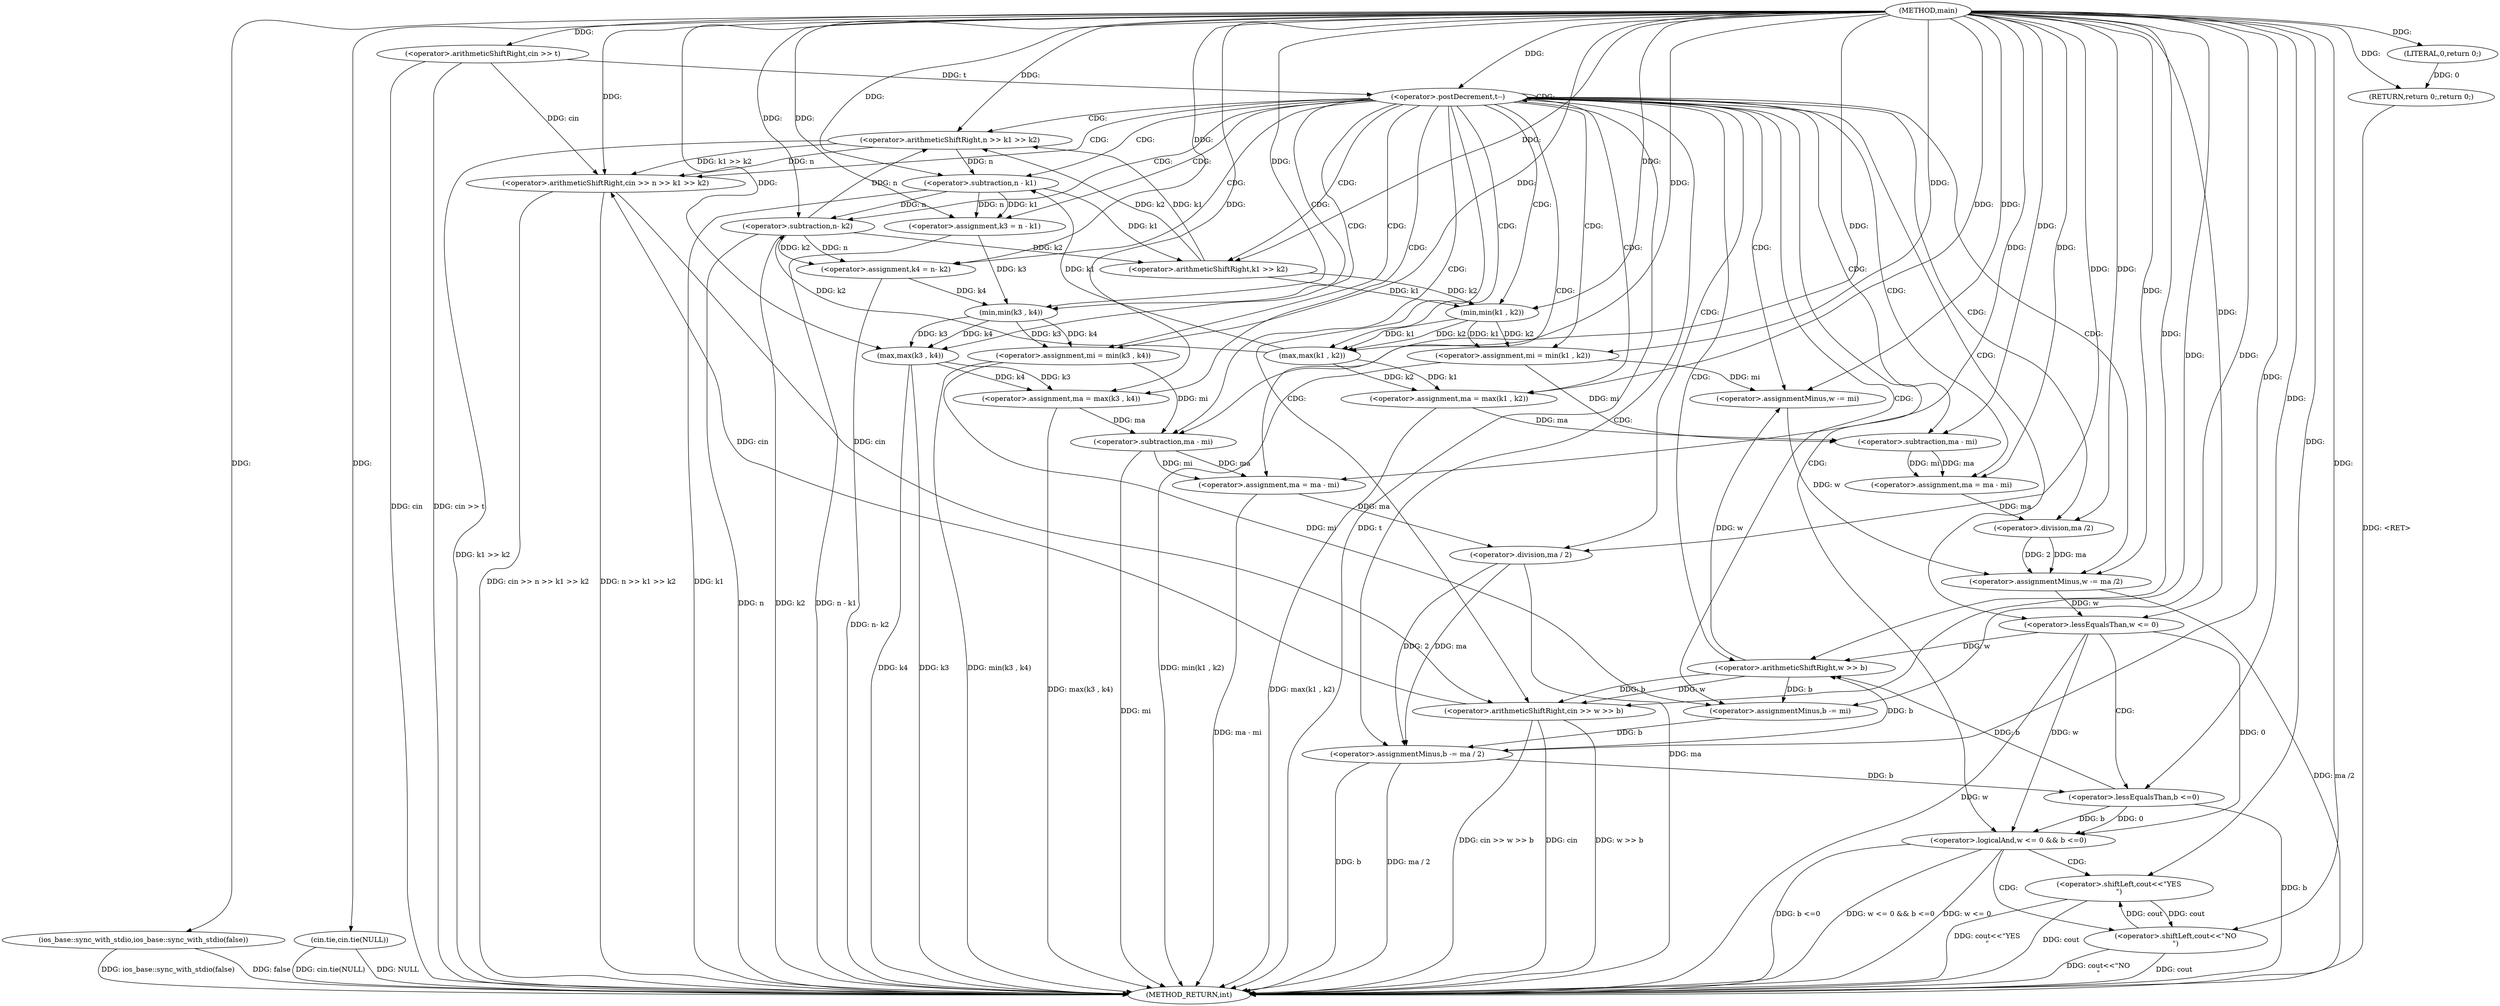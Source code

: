 digraph "main" {  
"1000585" [label = "(METHOD,main)" ]
"1000695" [label = "(METHOD_RETURN,int)" ]
"1000587" [label = "(ios_base::sync_with_stdio,ios_base::sync_with_stdio(false))" ]
"1000589" [label = "(cin.tie,cin.tie(NULL))" ]
"1000592" [label = "(<operator>.arithmeticShiftRight,cin >> t)" ]
"1000693" [label = "(RETURN,return 0;,return 0;)" ]
"1000596" [label = "(<operator>.postDecrement,t--)" ]
"1000694" [label = "(LITERAL,0,return 0;)" ]
"1000602" [label = "(<operator>.arithmeticShiftRight,cin >> n >> k1 >> k2)" ]
"1000611" [label = "(<operator>.arithmeticShiftRight,cin >> w >> b)" ]
"1000617" [label = "(<operator>.assignment,mi = min(k1 , k2))" ]
"1000622" [label = "(<operator>.assignmentMinus,w -= mi)" ]
"1000626" [label = "(<operator>.assignment,ma = max(k1 , k2))" ]
"1000631" [label = "(<operator>.assignment,ma = ma - mi)" ]
"1000636" [label = "(<operator>.assignmentMinus,w -= ma /2)" ]
"1000642" [label = "(<operator>.assignment,k3 = n - k1)" ]
"1000648" [label = "(<operator>.assignment,k4 = n- k2)" ]
"1000653" [label = "(<operator>.assignment,mi = min(k3 , k4))" ]
"1000658" [label = "(<operator>.assignmentMinus,b -= mi)" ]
"1000661" [label = "(<operator>.assignment,ma = max(k3 , k4))" ]
"1000666" [label = "(<operator>.assignment,ma = ma - mi)" ]
"1000671" [label = "(<operator>.assignmentMinus,b -= ma / 2)" ]
"1000677" [label = "(<operator>.logicalAnd,w <= 0 && b <=0)" ]
"1000604" [label = "(<operator>.arithmeticShiftRight,n >> k1 >> k2)" ]
"1000613" [label = "(<operator>.arithmeticShiftRight,w >> b)" ]
"1000619" [label = "(min,min(k1 , k2))" ]
"1000628" [label = "(max,max(k1 , k2))" ]
"1000633" [label = "(<operator>.subtraction,ma - mi)" ]
"1000638" [label = "(<operator>.division,ma /2)" ]
"1000644" [label = "(<operator>.subtraction,n - k1)" ]
"1000650" [label = "(<operator>.subtraction,n- k2)" ]
"1000655" [label = "(min,min(k3 , k4))" ]
"1000663" [label = "(max,max(k3 , k4))" ]
"1000668" [label = "(<operator>.subtraction,ma - mi)" ]
"1000673" [label = "(<operator>.division,ma / 2)" ]
"1000685" [label = "(<operator>.shiftLeft,cout<<\"YES\n\")" ]
"1000606" [label = "(<operator>.arithmeticShiftRight,k1 >> k2)" ]
"1000678" [label = "(<operator>.lessEqualsThan,w <= 0)" ]
"1000681" [label = "(<operator>.lessEqualsThan,b <=0)" ]
"1000690" [label = "(<operator>.shiftLeft,cout<<\"NO\n\")" ]
  "1000693" -> "1000695"  [ label = "DDG: <RET>"] 
  "1000587" -> "1000695"  [ label = "DDG: ios_base::sync_with_stdio(false)"] 
  "1000589" -> "1000695"  [ label = "DDG: cin.tie(NULL)"] 
  "1000592" -> "1000695"  [ label = "DDG: cin"] 
  "1000592" -> "1000695"  [ label = "DDG: cin >> t"] 
  "1000596" -> "1000695"  [ label = "DDG: t"] 
  "1000604" -> "1000695"  [ label = "DDG: k1 >> k2"] 
  "1000602" -> "1000695"  [ label = "DDG: n >> k1 >> k2"] 
  "1000602" -> "1000695"  [ label = "DDG: cin >> n >> k1 >> k2"] 
  "1000611" -> "1000695"  [ label = "DDG: cin"] 
  "1000611" -> "1000695"  [ label = "DDG: w >> b"] 
  "1000611" -> "1000695"  [ label = "DDG: cin >> w >> b"] 
  "1000617" -> "1000695"  [ label = "DDG: min(k1 , k2)"] 
  "1000626" -> "1000695"  [ label = "DDG: max(k1 , k2)"] 
  "1000636" -> "1000695"  [ label = "DDG: ma /2"] 
  "1000644" -> "1000695"  [ label = "DDG: k1"] 
  "1000642" -> "1000695"  [ label = "DDG: n - k1"] 
  "1000650" -> "1000695"  [ label = "DDG: n"] 
  "1000650" -> "1000695"  [ label = "DDG: k2"] 
  "1000648" -> "1000695"  [ label = "DDG: n- k2"] 
  "1000653" -> "1000695"  [ label = "DDG: min(k3 , k4)"] 
  "1000663" -> "1000695"  [ label = "DDG: k3"] 
  "1000663" -> "1000695"  [ label = "DDG: k4"] 
  "1000661" -> "1000695"  [ label = "DDG: max(k3 , k4)"] 
  "1000668" -> "1000695"  [ label = "DDG: mi"] 
  "1000666" -> "1000695"  [ label = "DDG: ma - mi"] 
  "1000671" -> "1000695"  [ label = "DDG: b"] 
  "1000673" -> "1000695"  [ label = "DDG: ma"] 
  "1000671" -> "1000695"  [ label = "DDG: ma / 2"] 
  "1000678" -> "1000695"  [ label = "DDG: w"] 
  "1000677" -> "1000695"  [ label = "DDG: w <= 0"] 
  "1000681" -> "1000695"  [ label = "DDG: b"] 
  "1000677" -> "1000695"  [ label = "DDG: b <=0"] 
  "1000677" -> "1000695"  [ label = "DDG: w <= 0 && b <=0"] 
  "1000690" -> "1000695"  [ label = "DDG: cout"] 
  "1000690" -> "1000695"  [ label = "DDG: cout<<\"NO\n\""] 
  "1000685" -> "1000695"  [ label = "DDG: cout"] 
  "1000685" -> "1000695"  [ label = "DDG: cout<<\"YES\n\""] 
  "1000587" -> "1000695"  [ label = "DDG: false"] 
  "1000589" -> "1000695"  [ label = "DDG: NULL"] 
  "1000694" -> "1000693"  [ label = "DDG: 0"] 
  "1000585" -> "1000693"  [ label = "DDG: "] 
  "1000585" -> "1000587"  [ label = "DDG: "] 
  "1000585" -> "1000589"  [ label = "DDG: "] 
  "1000585" -> "1000592"  [ label = "DDG: "] 
  "1000585" -> "1000694"  [ label = "DDG: "] 
  "1000592" -> "1000596"  [ label = "DDG: t"] 
  "1000585" -> "1000596"  [ label = "DDG: "] 
  "1000619" -> "1000617"  [ label = "DDG: k2"] 
  "1000619" -> "1000617"  [ label = "DDG: k1"] 
  "1000617" -> "1000622"  [ label = "DDG: mi"] 
  "1000585" -> "1000622"  [ label = "DDG: "] 
  "1000628" -> "1000626"  [ label = "DDG: k2"] 
  "1000628" -> "1000626"  [ label = "DDG: k1"] 
  "1000633" -> "1000631"  [ label = "DDG: mi"] 
  "1000633" -> "1000631"  [ label = "DDG: ma"] 
  "1000638" -> "1000636"  [ label = "DDG: ma"] 
  "1000638" -> "1000636"  [ label = "DDG: 2"] 
  "1000644" -> "1000642"  [ label = "DDG: k1"] 
  "1000644" -> "1000642"  [ label = "DDG: n"] 
  "1000650" -> "1000648"  [ label = "DDG: k2"] 
  "1000650" -> "1000648"  [ label = "DDG: n"] 
  "1000655" -> "1000653"  [ label = "DDG: k3"] 
  "1000655" -> "1000653"  [ label = "DDG: k4"] 
  "1000653" -> "1000658"  [ label = "DDG: mi"] 
  "1000585" -> "1000658"  [ label = "DDG: "] 
  "1000663" -> "1000661"  [ label = "DDG: k4"] 
  "1000663" -> "1000661"  [ label = "DDG: k3"] 
  "1000668" -> "1000666"  [ label = "DDG: mi"] 
  "1000668" -> "1000666"  [ label = "DDG: ma"] 
  "1000673" -> "1000671"  [ label = "DDG: ma"] 
  "1000673" -> "1000671"  [ label = "DDG: 2"] 
  "1000592" -> "1000602"  [ label = "DDG: cin"] 
  "1000611" -> "1000602"  [ label = "DDG: cin"] 
  "1000585" -> "1000602"  [ label = "DDG: "] 
  "1000604" -> "1000602"  [ label = "DDG: n"] 
  "1000604" -> "1000602"  [ label = "DDG: k1 >> k2"] 
  "1000602" -> "1000611"  [ label = "DDG: cin"] 
  "1000585" -> "1000611"  [ label = "DDG: "] 
  "1000613" -> "1000611"  [ label = "DDG: w"] 
  "1000613" -> "1000611"  [ label = "DDG: b"] 
  "1000585" -> "1000617"  [ label = "DDG: "] 
  "1000613" -> "1000622"  [ label = "DDG: w"] 
  "1000585" -> "1000626"  [ label = "DDG: "] 
  "1000585" -> "1000631"  [ label = "DDG: "] 
  "1000622" -> "1000636"  [ label = "DDG: w"] 
  "1000585" -> "1000636"  [ label = "DDG: "] 
  "1000585" -> "1000642"  [ label = "DDG: "] 
  "1000585" -> "1000648"  [ label = "DDG: "] 
  "1000585" -> "1000653"  [ label = "DDG: "] 
  "1000613" -> "1000658"  [ label = "DDG: b"] 
  "1000585" -> "1000661"  [ label = "DDG: "] 
  "1000585" -> "1000666"  [ label = "DDG: "] 
  "1000658" -> "1000671"  [ label = "DDG: b"] 
  "1000585" -> "1000671"  [ label = "DDG: "] 
  "1000650" -> "1000604"  [ label = "DDG: n"] 
  "1000585" -> "1000604"  [ label = "DDG: "] 
  "1000606" -> "1000604"  [ label = "DDG: k1"] 
  "1000606" -> "1000604"  [ label = "DDG: k2"] 
  "1000678" -> "1000613"  [ label = "DDG: w"] 
  "1000585" -> "1000613"  [ label = "DDG: "] 
  "1000671" -> "1000613"  [ label = "DDG: b"] 
  "1000681" -> "1000613"  [ label = "DDG: b"] 
  "1000606" -> "1000619"  [ label = "DDG: k1"] 
  "1000585" -> "1000619"  [ label = "DDG: "] 
  "1000606" -> "1000619"  [ label = "DDG: k2"] 
  "1000619" -> "1000628"  [ label = "DDG: k1"] 
  "1000585" -> "1000628"  [ label = "DDG: "] 
  "1000619" -> "1000628"  [ label = "DDG: k2"] 
  "1000626" -> "1000633"  [ label = "DDG: ma"] 
  "1000585" -> "1000633"  [ label = "DDG: "] 
  "1000617" -> "1000633"  [ label = "DDG: mi"] 
  "1000631" -> "1000638"  [ label = "DDG: ma"] 
  "1000585" -> "1000638"  [ label = "DDG: "] 
  "1000604" -> "1000644"  [ label = "DDG: n"] 
  "1000585" -> "1000644"  [ label = "DDG: "] 
  "1000628" -> "1000644"  [ label = "DDG: k1"] 
  "1000644" -> "1000650"  [ label = "DDG: n"] 
  "1000585" -> "1000650"  [ label = "DDG: "] 
  "1000628" -> "1000650"  [ label = "DDG: k2"] 
  "1000642" -> "1000655"  [ label = "DDG: k3"] 
  "1000585" -> "1000655"  [ label = "DDG: "] 
  "1000648" -> "1000655"  [ label = "DDG: k4"] 
  "1000655" -> "1000663"  [ label = "DDG: k3"] 
  "1000585" -> "1000663"  [ label = "DDG: "] 
  "1000655" -> "1000663"  [ label = "DDG: k4"] 
  "1000661" -> "1000668"  [ label = "DDG: ma"] 
  "1000585" -> "1000668"  [ label = "DDG: "] 
  "1000653" -> "1000668"  [ label = "DDG: mi"] 
  "1000666" -> "1000673"  [ label = "DDG: ma"] 
  "1000585" -> "1000673"  [ label = "DDG: "] 
  "1000678" -> "1000677"  [ label = "DDG: w"] 
  "1000678" -> "1000677"  [ label = "DDG: 0"] 
  "1000681" -> "1000677"  [ label = "DDG: b"] 
  "1000681" -> "1000677"  [ label = "DDG: 0"] 
  "1000644" -> "1000606"  [ label = "DDG: k1"] 
  "1000585" -> "1000606"  [ label = "DDG: "] 
  "1000650" -> "1000606"  [ label = "DDG: k2"] 
  "1000636" -> "1000678"  [ label = "DDG: w"] 
  "1000585" -> "1000678"  [ label = "DDG: "] 
  "1000671" -> "1000681"  [ label = "DDG: b"] 
  "1000585" -> "1000681"  [ label = "DDG: "] 
  "1000690" -> "1000685"  [ label = "DDG: cout"] 
  "1000585" -> "1000685"  [ label = "DDG: "] 
  "1000685" -> "1000690"  [ label = "DDG: cout"] 
  "1000585" -> "1000690"  [ label = "DDG: "] 
  "1000596" -> "1000619"  [ label = "CDG: "] 
  "1000596" -> "1000666"  [ label = "CDG: "] 
  "1000596" -> "1000602"  [ label = "CDG: "] 
  "1000596" -> "1000644"  [ label = "CDG: "] 
  "1000596" -> "1000661"  [ label = "CDG: "] 
  "1000596" -> "1000671"  [ label = "CDG: "] 
  "1000596" -> "1000626"  [ label = "CDG: "] 
  "1000596" -> "1000650"  [ label = "CDG: "] 
  "1000596" -> "1000631"  [ label = "CDG: "] 
  "1000596" -> "1000678"  [ label = "CDG: "] 
  "1000596" -> "1000611"  [ label = "CDG: "] 
  "1000596" -> "1000673"  [ label = "CDG: "] 
  "1000596" -> "1000658"  [ label = "CDG: "] 
  "1000596" -> "1000633"  [ label = "CDG: "] 
  "1000596" -> "1000596"  [ label = "CDG: "] 
  "1000596" -> "1000642"  [ label = "CDG: "] 
  "1000596" -> "1000613"  [ label = "CDG: "] 
  "1000596" -> "1000663"  [ label = "CDG: "] 
  "1000596" -> "1000628"  [ label = "CDG: "] 
  "1000596" -> "1000648"  [ label = "CDG: "] 
  "1000596" -> "1000617"  [ label = "CDG: "] 
  "1000596" -> "1000668"  [ label = "CDG: "] 
  "1000596" -> "1000677"  [ label = "CDG: "] 
  "1000596" -> "1000604"  [ label = "CDG: "] 
  "1000596" -> "1000638"  [ label = "CDG: "] 
  "1000596" -> "1000606"  [ label = "CDG: "] 
  "1000596" -> "1000655"  [ label = "CDG: "] 
  "1000596" -> "1000653"  [ label = "CDG: "] 
  "1000596" -> "1000622"  [ label = "CDG: "] 
  "1000596" -> "1000636"  [ label = "CDG: "] 
  "1000677" -> "1000690"  [ label = "CDG: "] 
  "1000677" -> "1000685"  [ label = "CDG: "] 
  "1000678" -> "1000681"  [ label = "CDG: "] 
}
